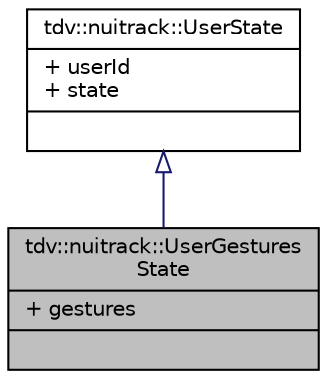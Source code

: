 digraph "tdv::nuitrack::UserGesturesState"
{
  edge [fontname="Helvetica",fontsize="10",labelfontname="Helvetica",labelfontsize="10"];
  node [fontname="Helvetica",fontsize="10",shape=record];
  Node1 [label="{tdv::nuitrack::UserGestures\lState\n|+ gestures\l|}",height=0.2,width=0.4,color="black", fillcolor="grey75", style="filled" fontcolor="black"];
  Node2 -> Node1 [dir="back",color="midnightblue",fontsize="10",style="solid",arrowtail="onormal",fontname="Helvetica"];
  Node2 [label="{tdv::nuitrack::UserState\n|+ userId\l+ state\l|}",height=0.2,width=0.4,color="black", fillcolor="white", style="filled",URL="$structtdv_1_1nuitrack_1_1UserState.html",tooltip="Describes a state of a particular user. "];
}
